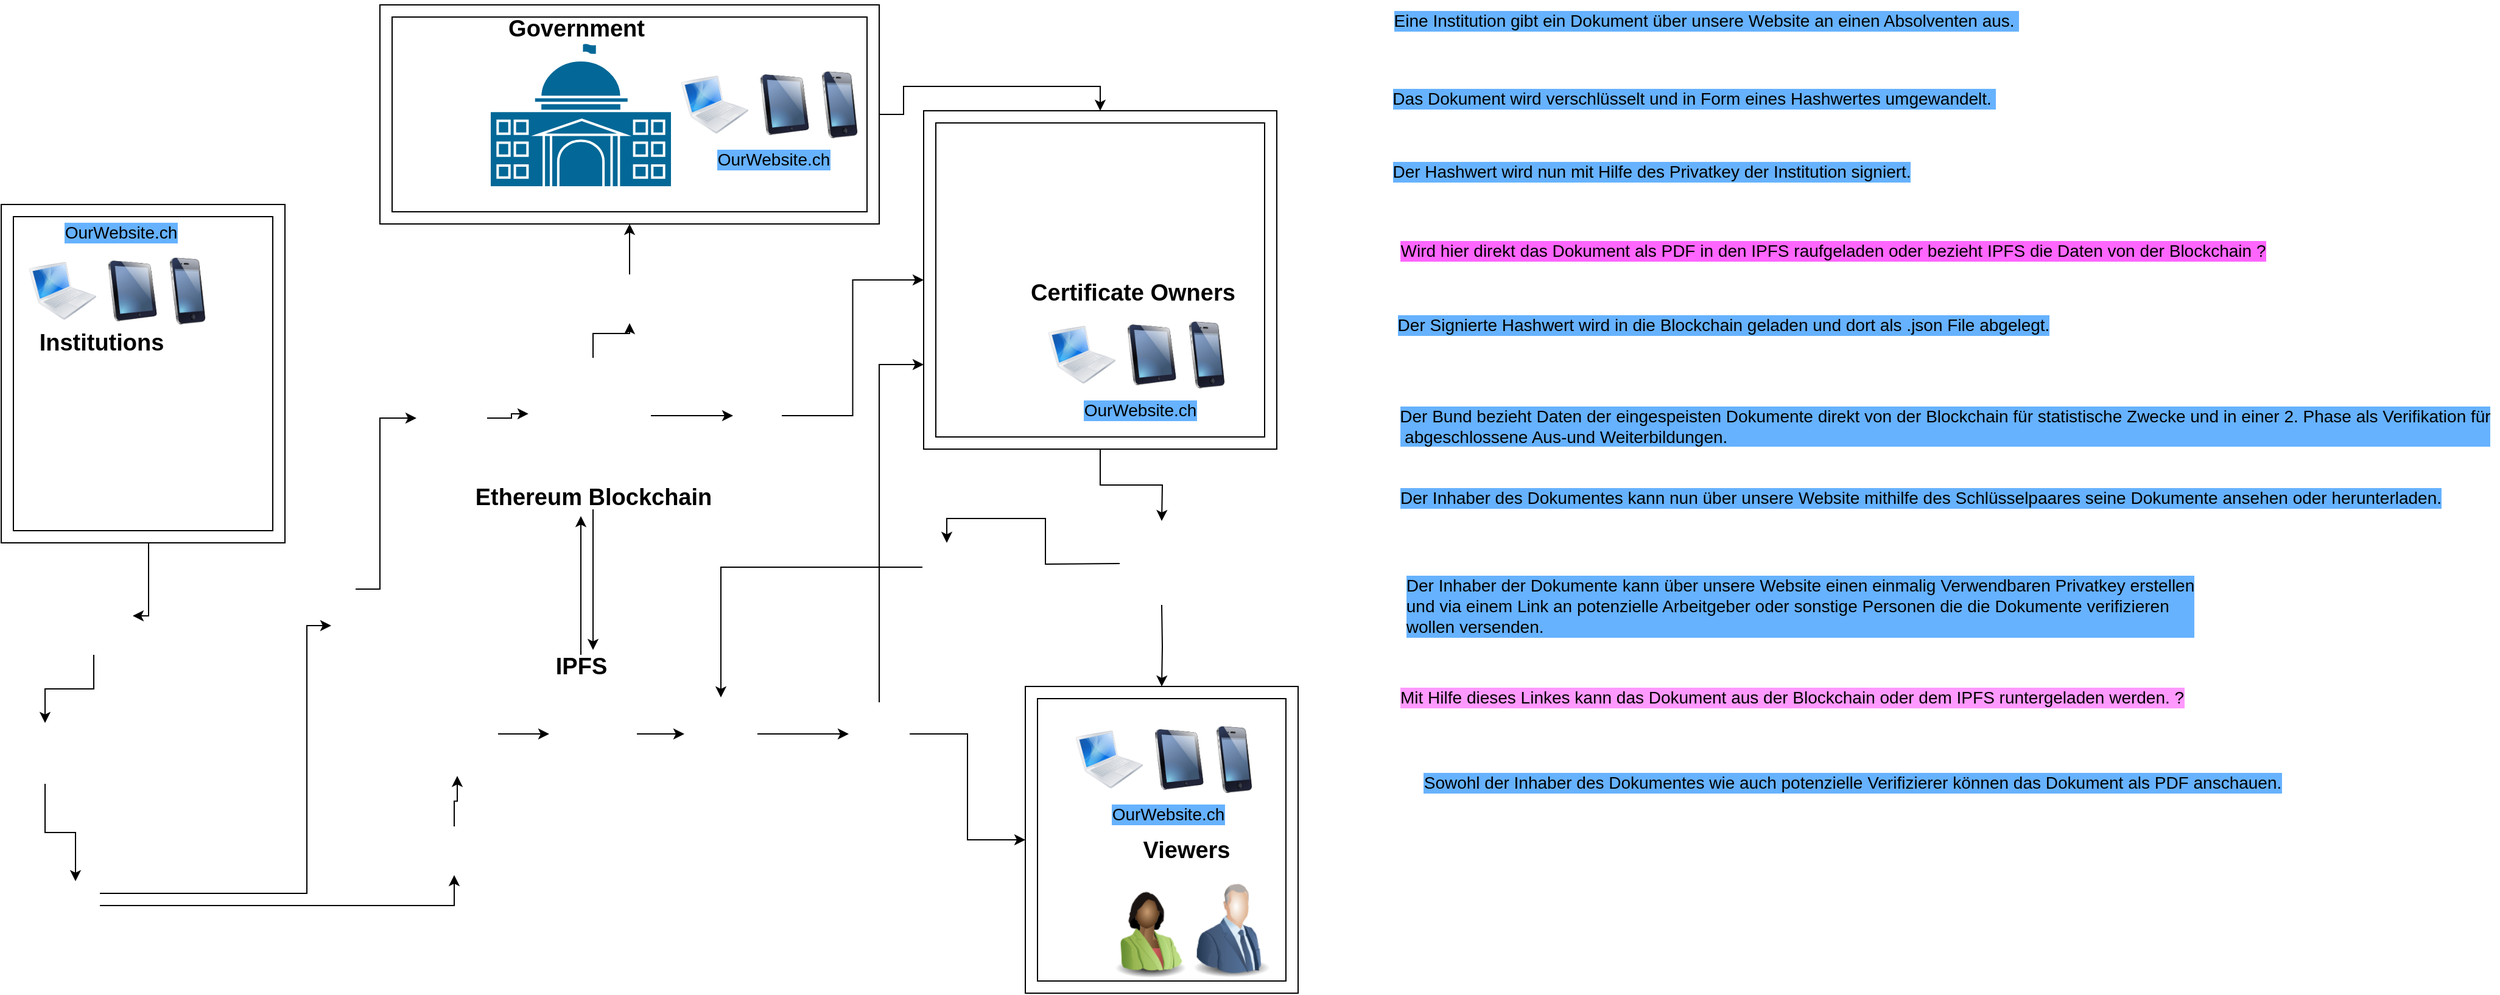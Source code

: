 <mxfile version="10.6.6" type="github"><diagram id="LoO-SVKAvbOdvh2cDljX" name="Page-1"><mxGraphModel dx="2896" dy="1094" grid="1" gridSize="10" guides="1" tooltips="1" connect="1" arrows="1" fold="1" page="1" pageScale="1" pageWidth="1100" pageHeight="850" math="0" shadow="0"><root><mxCell id="0"/><mxCell id="1" parent="0"/><mxCell id="8wt-W4BvJV8UJovlyLf7-13" value="" style="shape=mxgraph.cisco.buildings.government_building;html=1;dashed=0;fillColor=#036897;strokeColor=#ffffff;strokeWidth=2;verticalLabelPosition=bottom;verticalAlign=top" parent="1" vertex="1"><mxGeometry x="420" y="40" width="150" height="120" as="geometry"/></mxCell><mxCell id="8wt-W4BvJV8UJovlyLf7-14" value="" style="image;html=1;labelBackgroundColor=#ffffff;image=img/lib/clip_art/people/Suit_Woman_Green_Black_128x128.png" parent="1" vertex="1"><mxGeometry x="921.5" y="730" width="80" height="80" as="geometry"/></mxCell><mxCell id="8wt-W4BvJV8UJovlyLf7-15" value="" style="image;html=1;labelBackgroundColor=#ffffff;image=img/lib/clip_art/people/Suit_Man_Blue_128x128.png" parent="1" vertex="1"><mxGeometry x="989" y="730" width="80" height="80" as="geometry"/></mxCell><mxCell id="a0FkFMSqPZ42gqpdqapM-16" style="edgeStyle=orthogonalEdgeStyle;rounded=0;orthogonalLoop=1;jettySize=auto;html=1;entryX=0.5;entryY=0;entryDx=0;entryDy=0;fontSize=14;fontColor=#000000;" edge="1" parent="1" source="8wt-W4BvJV8UJovlyLf7-20" target="a0FkFMSqPZ42gqpdqapM-1"><mxGeometry relative="1" as="geometry"/></mxCell><mxCell id="8wt-W4BvJV8UJovlyLf7-20" value="" style="shape=image;html=1;verticalAlign=top;verticalLabelPosition=bottom;labelBackgroundColor=#ffffff;imageAspect=0;aspect=fixed;image=https://cdn4.iconfinder.com/data/icons/Basic_set2_Png/64/licence.png" parent="1" vertex="1"><mxGeometry x="63" y="480" width="64" height="64" as="geometry"/></mxCell><mxCell id="a0FkFMSqPZ42gqpdqapM-24" style="edgeStyle=orthogonalEdgeStyle;rounded=0;orthogonalLoop=1;jettySize=auto;html=1;entryX=0;entryY=0.5;entryDx=0;entryDy=0;fontSize=14;fontColor=#000000;entryPerimeter=0;" edge="1" parent="1" source="8wt-W4BvJV8UJovlyLf7-21" target="a0FkFMSqPZ42gqpdqapM-50"><mxGeometry relative="1" as="geometry"/></mxCell><mxCell id="8wt-W4BvJV8UJovlyLf7-21" value="" style="shape=image;html=1;verticalAlign=top;verticalLabelPosition=bottom;labelBackgroundColor=#ffffff;imageAspect=0;aspect=fixed;image=https://cdn1.iconfinder.com/data/icons/hawcons/32/699434-icon-70-document-file-pdf-128.png" parent="1" vertex="1"><mxGeometry x="715" y="583" width="50" height="52" as="geometry"/></mxCell><mxCell id="a0FkFMSqPZ42gqpdqapM-60" style="edgeStyle=orthogonalEdgeStyle;rounded=0;orthogonalLoop=1;jettySize=auto;html=1;entryX=-0.058;entryY=0.484;entryDx=0;entryDy=0;entryPerimeter=0;fontSize=14;fontColor=#000000;" edge="1" parent="1" source="8wt-W4BvJV8UJovlyLf7-22" target="8wt-W4BvJV8UJovlyLf7-16"><mxGeometry relative="1" as="geometry"/></mxCell><mxCell id="8wt-W4BvJV8UJovlyLf7-22" value="" style="shape=image;html=1;verticalAlign=top;verticalLabelPosition=bottom;labelBackgroundColor=#ffffff;imageAspect=0;aspect=fixed;image=https://cdn3.iconfinder.com/data/icons/file-set-volume-1/512/Artboard_9-128.png" parent="1" vertex="1"><mxGeometry x="360" y="320.5" width="58" height="58" as="geometry"/></mxCell><mxCell id="8wt-W4BvJV8UJovlyLf7-34" value="" style="shape=image;html=1;verticalAlign=top;verticalLabelPosition=bottom;labelBackgroundColor=#ffffff;imageAspect=0;aspect=fixed;image=https://cdn0.iconfinder.com/data/icons/Hand_Drawn_Web_Icon_Set/128/key_delete.png" parent="1" vertex="1"><mxGeometry x="350" y="57" width="51" height="51" as="geometry"/></mxCell><mxCell id="8wt-W4BvJV8UJovlyLf7-35" value="" style="shape=image;html=1;verticalAlign=top;verticalLabelPosition=bottom;labelBackgroundColor=#ffffff;imageAspect=0;aspect=fixed;image=https://cdn0.iconfinder.com/data/icons/Hand_Drawn_Web_Icon_Set/128/key_accept.png" parent="1" vertex="1"><mxGeometry x="350" y="108" width="52" height="52" as="geometry"/></mxCell><mxCell id="a0FkFMSqPZ42gqpdqapM-23" style="edgeStyle=orthogonalEdgeStyle;rounded=0;orthogonalLoop=1;jettySize=auto;html=1;entryX=0.5;entryY=0;entryDx=0;entryDy=0;fontSize=14;fontColor=#000000;" edge="1" parent="1" source="a0FkFMSqPZ42gqpdqapM-88" target="a0FkFMSqPZ42gqpdqapM-5"><mxGeometry relative="1" as="geometry"><mxPoint x="937.5" y="469" as="sourcePoint"/></mxGeometry></mxCell><mxCell id="a0FkFMSqPZ42gqpdqapM-52" style="edgeStyle=orthogonalEdgeStyle;rounded=0;orthogonalLoop=1;jettySize=auto;html=1;entryX=0.5;entryY=0;entryDx=0;entryDy=0;entryPerimeter=0;fontSize=14;fontColor=#000000;" edge="1" parent="1" target="a0FkFMSqPZ42gqpdqapM-50"><mxGeometry relative="1" as="geometry"><mxPoint x="972" y="503" as="sourcePoint"/></mxGeometry></mxCell><mxCell id="8wt-W4BvJV8UJovlyLf7-40" value="Government" style="text;html=1;resizable=0;autosize=1;align=center;verticalAlign=middle;points=[];fillColor=none;strokeColor=none;rounded=0;fontStyle=1;fontSize=19;" parent="1" vertex="1"><mxGeometry x="451" y="20" width="80" height="20" as="geometry"/></mxCell><mxCell id="a0FkFMSqPZ42gqpdqapM-117" style="edgeStyle=orthogonalEdgeStyle;rounded=0;orthogonalLoop=1;jettySize=auto;html=1;fontSize=14;fontColor=#000000;" edge="1" parent="1" source="8wt-W4BvJV8UJovlyLf7-43"><mxGeometry relative="1" as="geometry"><mxPoint x="495" y="430" as="targetPoint"/></mxGeometry></mxCell><mxCell id="8wt-W4BvJV8UJovlyLf7-43" value="IPFS" style="text;html=1;resizable=0;autosize=1;align=center;verticalAlign=middle;points=[];fillColor=none;strokeColor=none;rounded=0;fontStyle=1;fontSize=19;" parent="1" vertex="1"><mxGeometry x="475" y="544" width="40" height="20" as="geometry"/></mxCell><mxCell id="a0FkFMSqPZ42gqpdqapM-17" style="edgeStyle=orthogonalEdgeStyle;rounded=0;orthogonalLoop=1;jettySize=auto;html=1;entryX=0.5;entryY=1;entryDx=0;entryDy=0;fontSize=14;fontColor=#000000;" edge="1" parent="1" source="a0FkFMSqPZ42gqpdqapM-69" target="a0FkFMSqPZ42gqpdqapM-6"><mxGeometry relative="1" as="geometry"/></mxCell><mxCell id="a0FkFMSqPZ42gqpdqapM-79" style="edgeStyle=orthogonalEdgeStyle;rounded=0;orthogonalLoop=1;jettySize=auto;html=1;entryX=0.5;entryY=1;entryDx=0;entryDy=0;fontSize=14;fontColor=#000000;" edge="1" parent="1" source="a0FkFMSqPZ42gqpdqapM-3" target="a0FkFMSqPZ42gqpdqapM-69"><mxGeometry relative="1" as="geometry"/></mxCell><mxCell id="a0FkFMSqPZ42gqpdqapM-80" style="edgeStyle=orthogonalEdgeStyle;rounded=0;orthogonalLoop=1;jettySize=auto;html=1;exitX=1;exitY=0.25;exitDx=0;exitDy=0;fontSize=14;fontColor=#000000;entryX=0;entryY=0.5;entryDx=0;entryDy=0;" edge="1" parent="1" source="a0FkFMSqPZ42gqpdqapM-70" target="8wt-W4BvJV8UJovlyLf7-22"><mxGeometry relative="1" as="geometry"><Array as="points"><mxPoint x="330" y="490"/><mxPoint x="330" y="350"/></Array></mxGeometry></mxCell><mxCell id="a0FkFMSqPZ42gqpdqapM-3" value="" style="shape=image;html=1;verticalAlign=top;verticalLabelPosition=bottom;labelBackgroundColor=#ffffff;imageAspect=0;aspect=fixed;image=https://cdn3.iconfinder.com/data/icons/iconic-1/32/hash-128.png;fontSize=14;fontColor=#000000;" vertex="1" parent="1"><mxGeometry x="60" y="730" width="40" height="40" as="geometry"/></mxCell><mxCell id="a0FkFMSqPZ42gqpdqapM-22" style="edgeStyle=orthogonalEdgeStyle;rounded=0;orthogonalLoop=1;jettySize=auto;html=1;entryX=0;entryY=0.5;entryDx=0;entryDy=0;fontSize=14;fontColor=#000000;" edge="1" parent="1" source="a0FkFMSqPZ42gqpdqapM-5" target="8wt-W4BvJV8UJovlyLf7-21"><mxGeometry relative="1" as="geometry"/></mxCell><mxCell id="a0FkFMSqPZ42gqpdqapM-7" value="" style="group" vertex="1" connectable="0" parent="1"><mxGeometry x="42" y="182" width="297" height="270" as="geometry"/></mxCell><mxCell id="8wt-W4BvJV8UJovlyLf7-50" value="" style="group" parent="a0FkFMSqPZ42gqpdqapM-7" vertex="1" connectable="0"><mxGeometry y="35.5" width="145" height="55" as="geometry"/></mxCell><mxCell id="8wt-W4BvJV8UJovlyLf7-51" value="" style="image;html=1;labelBackgroundColor=#ffffff;image=img/lib/clip_art/computers/MacBook_128x128.png" parent="8wt-W4BvJV8UJovlyLf7-50" vertex="1"><mxGeometry y="2.5" width="55" height="50" as="geometry"/></mxCell><mxCell id="8wt-W4BvJV8UJovlyLf7-52" value="" style="image;html=1;labelBackgroundColor=#ffffff;image=img/lib/clip_art/computers/iPad_128x128.png" parent="8wt-W4BvJV8UJovlyLf7-50" vertex="1"><mxGeometry x="60" y="2.5" width="50" height="50" as="geometry"/></mxCell><mxCell id="8wt-W4BvJV8UJovlyLf7-53" value="" style="image;html=1;labelBackgroundColor=#ffffff;image=img/lib/clip_art/telecommunication/iPhone_128x128.png" parent="8wt-W4BvJV8UJovlyLf7-50" vertex="1"><mxGeometry x="115" width="30" height="55" as="geometry"/></mxCell><mxCell id="8wt-W4BvJV8UJovlyLf7-56" value="OurWebsite.ch" style="text;html=1;resizable=0;autosize=1;align=center;verticalAlign=middle;points=[];fillColor=none;strokeColor=none;rounded=0;fontSize=14;fontColor=#000000;labelBackgroundColor=#66B2FF;" parent="a0FkFMSqPZ42gqpdqapM-7" vertex="1"><mxGeometry x="5" width="140" height="30" as="geometry"/></mxCell><mxCell id="a0FkFMSqPZ42gqpdqapM-39" value="" style="verticalLabelPosition=bottom;verticalAlign=top;html=1;shape=mxgraph.basic.frame;dx=10;labelBackgroundColor=#66B2FF;fontSize=14;fontColor=#000000;" vertex="1" parent="a0FkFMSqPZ42gqpdqapM-7"><mxGeometry x="-23" y="-8" width="233" height="278" as="geometry"/></mxCell><mxCell id="a0FkFMSqPZ42gqpdqapM-8" value="" style="group" vertex="1" connectable="0" parent="1"><mxGeometry x="577.5" y="64.5" width="145" height="87.5" as="geometry"/></mxCell><mxCell id="8wt-W4BvJV8UJovlyLf7-46" value="" style="group" parent="a0FkFMSqPZ42gqpdqapM-8" vertex="1" connectable="0"><mxGeometry width="145" height="55" as="geometry"/></mxCell><mxCell id="8wt-W4BvJV8UJovlyLf7-47" value="" style="image;html=1;labelBackgroundColor=#ffffff;image=img/lib/clip_art/computers/MacBook_128x128.png" parent="8wt-W4BvJV8UJovlyLf7-46" vertex="1"><mxGeometry y="2.5" width="55" height="50" as="geometry"/></mxCell><mxCell id="8wt-W4BvJV8UJovlyLf7-48" value="" style="image;html=1;labelBackgroundColor=#ffffff;image=img/lib/clip_art/computers/iPad_128x128.png" parent="8wt-W4BvJV8UJovlyLf7-46" vertex="1"><mxGeometry x="60" y="2.5" width="50" height="50" as="geometry"/></mxCell><mxCell id="8wt-W4BvJV8UJovlyLf7-49" value="" style="image;html=1;labelBackgroundColor=#ffffff;image=img/lib/clip_art/telecommunication/iPhone_128x128.png" parent="8wt-W4BvJV8UJovlyLf7-46" vertex="1"><mxGeometry x="115" width="30" height="55" as="geometry"/></mxCell><mxCell id="8wt-W4BvJV8UJovlyLf7-55" value="OurWebsite.ch" style="text;html=1;resizable=0;autosize=1;align=center;verticalAlign=middle;points=[];fillColor=none;strokeColor=none;rounded=0;fontSize=14;fontColor=#000000;labelBackgroundColor=#66B2FF;" parent="a0FkFMSqPZ42gqpdqapM-8" vertex="1"><mxGeometry x="5" y="57.5" width="140" height="30" as="geometry"/></mxCell><mxCell id="a0FkFMSqPZ42gqpdqapM-14" value="" style="group" vertex="1" connectable="0" parent="1"><mxGeometry x="30" y="600" width="96" height="50" as="geometry"/></mxCell><mxCell id="a0FkFMSqPZ42gqpdqapM-1" value="" style="shape=image;html=1;verticalAlign=top;verticalLabelPosition=bottom;labelBackgroundColor=#ffffff;imageAspect=0;aspect=fixed;image=https://cdn4.iconfinder.com/data/icons/bussiness-and-media-outline/512/OUTLINE_Bussiness_and_Media-06-128.png;fontSize=14;fontColor=#000000;" vertex="1" parent="a0FkFMSqPZ42gqpdqapM-14"><mxGeometry width="50" height="50" as="geometry"/></mxCell><mxCell id="a0FkFMSqPZ42gqpdqapM-2" value="" style="shape=image;html=1;verticalAlign=top;verticalLabelPosition=bottom;labelBackgroundColor=#ffffff;imageAspect=0;aspect=fixed;image=https://cdn3.iconfinder.com/data/icons/iconic-1/32/hash-128.png;fontSize=14;fontColor=#000000;" vertex="1" parent="a0FkFMSqPZ42gqpdqapM-14"><mxGeometry x="56" y="5" width="40" height="40" as="geometry"/></mxCell><mxCell id="a0FkFMSqPZ42gqpdqapM-15" style="edgeStyle=orthogonalEdgeStyle;rounded=0;orthogonalLoop=1;jettySize=auto;html=1;entryX=0.5;entryY=0;entryDx=0;entryDy=0;fontSize=14;fontColor=#000000;" edge="1" parent="1" source="a0FkFMSqPZ42gqpdqapM-1" target="a0FkFMSqPZ42gqpdqapM-3"><mxGeometry relative="1" as="geometry"/></mxCell><mxCell id="a0FkFMSqPZ42gqpdqapM-25" value="" style="group" vertex="1" connectable="0" parent="1"><mxGeometry x="879" y="270" width="145" height="87.5" as="geometry"/></mxCell><mxCell id="a0FkFMSqPZ42gqpdqapM-26" value="" style="group" vertex="1" connectable="0" parent="a0FkFMSqPZ42gqpdqapM-25"><mxGeometry width="145" height="55" as="geometry"/></mxCell><mxCell id="a0FkFMSqPZ42gqpdqapM-27" value="" style="image;html=1;labelBackgroundColor=#ffffff;image=img/lib/clip_art/computers/MacBook_128x128.png" vertex="1" parent="a0FkFMSqPZ42gqpdqapM-26"><mxGeometry y="2.5" width="55" height="50" as="geometry"/></mxCell><mxCell id="a0FkFMSqPZ42gqpdqapM-28" value="" style="image;html=1;labelBackgroundColor=#ffffff;image=img/lib/clip_art/computers/iPad_128x128.png" vertex="1" parent="a0FkFMSqPZ42gqpdqapM-26"><mxGeometry x="60" y="2.5" width="50" height="50" as="geometry"/></mxCell><mxCell id="a0FkFMSqPZ42gqpdqapM-29" value="" style="image;html=1;labelBackgroundColor=#ffffff;image=img/lib/clip_art/telecommunication/iPhone_128x128.png" vertex="1" parent="a0FkFMSqPZ42gqpdqapM-26"><mxGeometry x="115" width="30" height="55" as="geometry"/></mxCell><mxCell id="a0FkFMSqPZ42gqpdqapM-30" value="OurWebsite.ch" style="text;html=1;resizable=0;autosize=1;align=center;verticalAlign=middle;points=[];fillColor=none;strokeColor=none;rounded=0;fontSize=14;fontColor=#000000;labelBackgroundColor=#66B2FF;" vertex="1" parent="a0FkFMSqPZ42gqpdqapM-25"><mxGeometry x="5" y="57.5" width="140" height="30" as="geometry"/></mxCell><mxCell id="a0FkFMSqPZ42gqpdqapM-31" value="" style="group" vertex="1" connectable="0" parent="1"><mxGeometry x="901.5" y="602.5" width="145" height="87.5" as="geometry"/></mxCell><mxCell id="a0FkFMSqPZ42gqpdqapM-32" value="" style="group" vertex="1" connectable="0" parent="a0FkFMSqPZ42gqpdqapM-31"><mxGeometry width="145" height="55" as="geometry"/></mxCell><mxCell id="a0FkFMSqPZ42gqpdqapM-33" value="" style="image;html=1;labelBackgroundColor=#ffffff;image=img/lib/clip_art/computers/MacBook_128x128.png" vertex="1" parent="a0FkFMSqPZ42gqpdqapM-32"><mxGeometry y="2.5" width="55" height="50" as="geometry"/></mxCell><mxCell id="a0FkFMSqPZ42gqpdqapM-34" value="" style="image;html=1;labelBackgroundColor=#ffffff;image=img/lib/clip_art/computers/iPad_128x128.png" vertex="1" parent="a0FkFMSqPZ42gqpdqapM-32"><mxGeometry x="60" y="2.5" width="50" height="50" as="geometry"/></mxCell><mxCell id="a0FkFMSqPZ42gqpdqapM-35" value="" style="image;html=1;labelBackgroundColor=#ffffff;image=img/lib/clip_art/telecommunication/iPhone_128x128.png" vertex="1" parent="a0FkFMSqPZ42gqpdqapM-32"><mxGeometry x="115" width="30" height="55" as="geometry"/></mxCell><mxCell id="a0FkFMSqPZ42gqpdqapM-36" value="OurWebsite.ch" style="text;html=1;resizable=0;autosize=1;align=center;verticalAlign=middle;points=[];fillColor=none;strokeColor=none;rounded=0;fontSize=14;fontColor=#000000;labelBackgroundColor=#66B2FF;" vertex="1" parent="a0FkFMSqPZ42gqpdqapM-31"><mxGeometry x="5" y="57.5" width="140" height="30" as="geometry"/></mxCell><mxCell id="a0FkFMSqPZ42gqpdqapM-37" value="" style="group" vertex="1" connectable="0" parent="1"><mxGeometry x="795.5" y="134" width="271" height="241" as="geometry"/></mxCell><mxCell id="8wt-W4BvJV8UJovlyLf7-28" value="" style="shape=image;html=1;verticalAlign=top;verticalLabelPosition=bottom;labelBackgroundColor=#ffffff;imageAspect=0;aspect=fixed;image=https://cdn1.iconfinder.com/data/icons/user-pictures/100/male3-128.png" parent="a0FkFMSqPZ42gqpdqapM-37" vertex="1"><mxGeometry x="59.5" y="4.5" width="93" height="93" as="geometry"/></mxCell><mxCell id="8wt-W4BvJV8UJovlyLf7-29" value="" style="shape=image;html=1;verticalAlign=top;verticalLabelPosition=bottom;labelBackgroundColor=#ffffff;imageAspect=0;aspect=fixed;image=https://cdn1.iconfinder.com/data/icons/user-pictures/100/female1-128.png" parent="a0FkFMSqPZ42gqpdqapM-37" vertex="1"><mxGeometry x="156" y="4.5" width="93" height="93" as="geometry"/></mxCell><mxCell id="8wt-W4BvJV8UJovlyLf7-30" value="" style="shape=image;html=1;verticalAlign=top;verticalLabelPosition=bottom;labelBackgroundColor=#ffffff;imageAspect=0;aspect=fixed;image=https://cdn0.iconfinder.com/data/icons/Hand_Drawn_Web_Icon_Set/128/key_delete.png" parent="a0FkFMSqPZ42gqpdqapM-37" vertex="1"><mxGeometry width="51" height="51" as="geometry"/></mxCell><mxCell id="8wt-W4BvJV8UJovlyLf7-31" value="" style="shape=image;html=1;verticalAlign=top;verticalLabelPosition=bottom;labelBackgroundColor=#ffffff;imageAspect=0;aspect=fixed;image=https://cdn0.iconfinder.com/data/icons/Hand_Drawn_Web_Icon_Set/128/key_accept.png" parent="a0FkFMSqPZ42gqpdqapM-37" vertex="1"><mxGeometry y="51" width="52" height="52" as="geometry"/></mxCell><mxCell id="8wt-W4BvJV8UJovlyLf7-42" value="Certificate Owners" style="text;html=1;resizable=0;autosize=1;align=center;verticalAlign=middle;points=[];fillColor=none;strokeColor=none;rounded=0;fontStyle=1;fontSize=19;" parent="a0FkFMSqPZ42gqpdqapM-37" vertex="1"><mxGeometry x="97.5" y="103" width="110" height="20" as="geometry"/></mxCell><mxCell id="a0FkFMSqPZ42gqpdqapM-40" value="" style="verticalLabelPosition=bottom;verticalAlign=top;html=1;shape=mxgraph.basic.frame;dx=10;labelBackgroundColor=#66B2FF;fontSize=14;fontColor=#000000;" vertex="1" parent="a0FkFMSqPZ42gqpdqapM-37"><mxGeometry x="-19" y="-37" width="290" height="278" as="geometry"/></mxCell><mxCell id="a0FkFMSqPZ42gqpdqapM-59" style="edgeStyle=orthogonalEdgeStyle;rounded=0;orthogonalLoop=1;jettySize=auto;html=1;entryX=0.5;entryY=0;entryDx=0;entryDy=0;entryPerimeter=0;fontSize=14;fontColor=#000000;" edge="1" parent="1" source="a0FkFMSqPZ42gqpdqapM-41" target="a0FkFMSqPZ42gqpdqapM-40"><mxGeometry relative="1" as="geometry"/></mxCell><mxCell id="a0FkFMSqPZ42gqpdqapM-41" value="" style="verticalLabelPosition=bottom;verticalAlign=top;html=1;shape=mxgraph.basic.frame;dx=10;labelBackgroundColor=#66B2FF;fontSize=14;fontColor=#000000;" vertex="1" parent="1"><mxGeometry x="330" y="10" width="410" height="180" as="geometry"/></mxCell><mxCell id="a0FkFMSqPZ42gqpdqapM-42" value="Viewers" style="text;html=1;resizable=0;autosize=1;align=center;verticalAlign=middle;points=[];fillColor=none;strokeColor=none;rounded=0;fontStyle=1;fontSize=19;" vertex="1" parent="1"><mxGeometry x="951.5" y="690" width="80" height="30" as="geometry"/></mxCell><mxCell id="a0FkFMSqPZ42gqpdqapM-50" value="" style="verticalLabelPosition=bottom;verticalAlign=top;html=1;shape=mxgraph.basic.frame;dx=10;labelBackgroundColor=#66B2FF;fontSize=14;fontColor=#000000;" vertex="1" parent="1"><mxGeometry x="860" y="570" width="224" height="252" as="geometry"/></mxCell><mxCell id="a0FkFMSqPZ42gqpdqapM-51" style="edgeStyle=orthogonalEdgeStyle;rounded=0;orthogonalLoop=1;jettySize=auto;html=1;fontSize=14;fontColor=#000000;" edge="1" parent="1" source="a0FkFMSqPZ42gqpdqapM-40"><mxGeometry relative="1" as="geometry"><mxPoint x="972" y="434" as="targetPoint"/></mxGeometry></mxCell><mxCell id="a0FkFMSqPZ42gqpdqapM-53" value="" style="group" vertex="1" connectable="0" parent="1"><mxGeometry x="360" y="573" width="280" height="72" as="geometry"/></mxCell><mxCell id="8wt-W4BvJV8UJovlyLf7-23" value="" style="shape=image;html=1;verticalAlign=top;verticalLabelPosition=bottom;labelBackgroundColor=#ffffff;imageAspect=0;aspect=fixed;image=https://cdn1.iconfinder.com/data/icons/gradient-android-apps/64/1-11-128.png" parent="a0FkFMSqPZ42gqpdqapM-53" vertex="1"><mxGeometry x="109" width="72" height="72" as="geometry"/></mxCell><mxCell id="a0FkFMSqPZ42gqpdqapM-5" value="" style="shape=image;html=1;verticalAlign=top;verticalLabelPosition=bottom;labelBackgroundColor=#ffffff;imageAspect=0;aspect=fixed;image=https://cdn2.iconfinder.com/data/icons/freecns-cumulus/32/519839-51_Coud_Arrow_Down-128.png;fontSize=14;fontColor=#000000;" vertex="1" parent="a0FkFMSqPZ42gqpdqapM-53"><mxGeometry x="220" y="6" width="60" height="60" as="geometry"/></mxCell><mxCell id="a0FkFMSqPZ42gqpdqapM-6" value="" style="shape=image;html=1;verticalAlign=top;verticalLabelPosition=bottom;labelBackgroundColor=#ffffff;imageAspect=0;aspect=fixed;image=https://cdn2.iconfinder.com/data/icons/freecns-cumulus/32/519838-50_Cloud_Arrow_Up-128.png;fontSize=14;fontColor=#000000;" vertex="1" parent="a0FkFMSqPZ42gqpdqapM-53"><mxGeometry y="1.5" width="67" height="69" as="geometry"/></mxCell><mxCell id="a0FkFMSqPZ42gqpdqapM-19" style="edgeStyle=orthogonalEdgeStyle;rounded=0;orthogonalLoop=1;jettySize=auto;html=1;entryX=0;entryY=0.5;entryDx=0;entryDy=0;fontSize=14;fontColor=#000000;" edge="1" parent="a0FkFMSqPZ42gqpdqapM-53" source="8wt-W4BvJV8UJovlyLf7-23" target="a0FkFMSqPZ42gqpdqapM-5"><mxGeometry relative="1" as="geometry"/></mxCell><mxCell id="a0FkFMSqPZ42gqpdqapM-21" style="edgeStyle=orthogonalEdgeStyle;rounded=0;orthogonalLoop=1;jettySize=auto;html=1;entryX=0;entryY=0.5;entryDx=0;entryDy=0;fontSize=14;fontColor=#000000;" edge="1" parent="a0FkFMSqPZ42gqpdqapM-53" source="a0FkFMSqPZ42gqpdqapM-6" target="8wt-W4BvJV8UJovlyLf7-23"><mxGeometry relative="1" as="geometry"/></mxCell><mxCell id="a0FkFMSqPZ42gqpdqapM-54" value="" style="group" vertex="1" connectable="0" parent="1"><mxGeometry x="440" y="300" width="130" height="124.5" as="geometry"/></mxCell><mxCell id="8wt-W4BvJV8UJovlyLf7-16" value="" style="shape=image;html=1;verticalAlign=top;verticalLabelPosition=bottom;labelBackgroundColor=#ffffff;imageAspect=0;aspect=fixed;image=https://cdn0.iconfinder.com/data/icons/blockchain-classic/256/Ethereum-128.png" parent="a0FkFMSqPZ42gqpdqapM-54" vertex="1"><mxGeometry x="17.5" width="95" height="95" as="geometry"/></mxCell><mxCell id="8wt-W4BvJV8UJovlyLf7-44" value="Ethereum Blockchain" style="text;html=1;resizable=0;autosize=1;align=center;verticalAlign=middle;points=[];fillColor=none;strokeColor=none;rounded=0;fontStyle=1;fontSize=19;" parent="a0FkFMSqPZ42gqpdqapM-54" vertex="1"><mxGeometry y="104.5" width="130" height="20" as="geometry"/></mxCell><mxCell id="a0FkFMSqPZ42gqpdqapM-56" value="" style="shape=image;html=1;verticalAlign=top;verticalLabelPosition=bottom;labelBackgroundColor=#ffffff;imageAspect=0;aspect=fixed;image=https://cdn0.iconfinder.com/data/icons/Hand_Drawn_Web_Icon_Set/128/key_delete.png;fontSize=14;fontColor=#000000;" vertex="1" parent="1"><mxGeometry x="937" y="434" width="70" height="70" as="geometry"/></mxCell><object label="" id="a0FkFMSqPZ42gqpdqapM-57"><mxCell style="edgeStyle=orthogonalEdgeStyle;rounded=0;orthogonalLoop=1;jettySize=auto;html=1;entryX=0.5;entryY=1;entryDx=0;entryDy=0;entryPerimeter=0;fontSize=14;fontColor=#000000;" edge="1" parent="1" source="a0FkFMSqPZ42gqpdqapM-74" target="a0FkFMSqPZ42gqpdqapM-41"><mxGeometry relative="1" as="geometry"/></mxCell></object><mxCell id="a0FkFMSqPZ42gqpdqapM-63" style="edgeStyle=orthogonalEdgeStyle;rounded=0;orthogonalLoop=1;jettySize=auto;html=1;entryX=0;entryY=0.5;entryDx=0;entryDy=0;entryPerimeter=0;fontSize=14;fontColor=#000000;" edge="1" parent="1" source="a0FkFMSqPZ42gqpdqapM-84" target="a0FkFMSqPZ42gqpdqapM-40"><mxGeometry relative="1" as="geometry"/></mxCell><mxCell id="a0FkFMSqPZ42gqpdqapM-64" value="" style="shape=image;html=1;verticalAlign=top;verticalLabelPosition=bottom;labelBackgroundColor=#ffffff;imageAspect=0;aspect=fixed;image=https://cdn3.iconfinder.com/data/icons/letters-and-numbers-1/32/number_1_blue-128.png;fontSize=14;fontColor=#000000;" vertex="1" parent="1"><mxGeometry x="152" y="464" width="40" height="40" as="geometry"/></mxCell><mxCell id="a0FkFMSqPZ42gqpdqapM-67" value="" style="shape=image;html=1;verticalAlign=top;verticalLabelPosition=bottom;labelBackgroundColor=#ffffff;imageAspect=0;aspect=fixed;image=https://cdn3.iconfinder.com/data/icons/letters-and-numbers-1/32/number_2_blue-128.png;fontSize=14;fontColor=#000000;" vertex="1" parent="1"><mxGeometry x="100" y="550" width="40" height="40" as="geometry"/></mxCell><mxCell id="a0FkFMSqPZ42gqpdqapM-68" value="" style="shape=image;html=1;verticalAlign=top;verticalLabelPosition=bottom;labelBackgroundColor=#ffffff;imageAspect=0;aspect=fixed;image=https://cdn3.iconfinder.com/data/icons/letters-and-numbers-1/32/number_3_blue-128.png;fontSize=14;fontColor=#000000;" vertex="1" parent="1"><mxGeometry x="86" y="662.5" width="40" height="40" as="geometry"/></mxCell><mxCell id="a0FkFMSqPZ42gqpdqapM-71" style="edgeStyle=orthogonalEdgeStyle;rounded=0;orthogonalLoop=1;jettySize=auto;html=1;exitX=0.5;exitY=0;exitDx=0;exitDy=0;entryX=0;entryY=0;entryDx=0;entryDy=208.5;entryPerimeter=0;fontSize=14;fontColor=#000000;" edge="1" parent="1" source="8wt-W4BvJV8UJovlyLf7-21" target="a0FkFMSqPZ42gqpdqapM-40"><mxGeometry relative="1" as="geometry"><Array as="points"><mxPoint x="740" y="306"/></Array></mxGeometry></mxCell><mxCell id="a0FkFMSqPZ42gqpdqapM-72" value="" style="group" vertex="1" connectable="0" parent="1"><mxGeometry x="42" y="278" width="189" height="156" as="geometry"/></mxCell><mxCell id="8wt-W4BvJV8UJovlyLf7-32" value="" style="shape=image;html=1;verticalAlign=top;verticalLabelPosition=bottom;labelBackgroundColor=#ffffff;imageAspect=0;aspect=fixed;image=https://cdn0.iconfinder.com/data/icons/small-n-flat/24/678086-institution-128.png" parent="a0FkFMSqPZ42gqpdqapM-72" vertex="1"><mxGeometry y="28" width="128" height="128" as="geometry"/></mxCell><mxCell id="8wt-W4BvJV8UJovlyLf7-36" value="" style="shape=image;html=1;verticalAlign=top;verticalLabelPosition=bottom;labelBackgroundColor=#ffffff;imageAspect=0;aspect=fixed;image=https://cdn0.iconfinder.com/data/icons/Hand_Drawn_Web_Icon_Set/128/key_delete.png" parent="a0FkFMSqPZ42gqpdqapM-72" vertex="1"><mxGeometry x="137" y="46" width="51" height="51" as="geometry"/></mxCell><mxCell id="8wt-W4BvJV8UJovlyLf7-37" value="" style="shape=image;html=1;verticalAlign=top;verticalLabelPosition=bottom;labelBackgroundColor=#ffffff;imageAspect=0;aspect=fixed;image=https://cdn0.iconfinder.com/data/icons/Hand_Drawn_Web_Icon_Set/128/key_accept.png" parent="a0FkFMSqPZ42gqpdqapM-72" vertex="1"><mxGeometry x="137" y="97" width="52" height="52" as="geometry"/></mxCell><mxCell id="8wt-W4BvJV8UJovlyLf7-41" value="Institutions" style="text;html=1;resizable=0;autosize=1;align=center;verticalAlign=middle;points=[];fillColor=none;strokeColor=none;rounded=0;fontStyle=1;fontSize=19;" parent="a0FkFMSqPZ42gqpdqapM-72" vertex="1"><mxGeometry x="24" width="70" height="20" as="geometry"/></mxCell><mxCell id="a0FkFMSqPZ42gqpdqapM-73" style="edgeStyle=orthogonalEdgeStyle;rounded=0;orthogonalLoop=1;jettySize=auto;html=1;entryX=1;entryY=0.5;entryDx=0;entryDy=0;fontSize=14;fontColor=#000000;" edge="1" parent="1" source="a0FkFMSqPZ42gqpdqapM-39" target="8wt-W4BvJV8UJovlyLf7-20"><mxGeometry relative="1" as="geometry"><Array as="points"><mxPoint x="140" y="450"/></Array></mxGeometry></mxCell><mxCell id="a0FkFMSqPZ42gqpdqapM-74" value="" style="shape=image;html=1;verticalAlign=top;verticalLabelPosition=bottom;labelBackgroundColor=#ffffff;imageAspect=0;aspect=fixed;image=https://cdn3.iconfinder.com/data/icons/letters-and-numbers-1/32/number_6_blue-128.png;fontSize=14;fontColor=#000000;" vertex="1" parent="1"><mxGeometry x="515" y="231.5" width="40" height="40" as="geometry"/></mxCell><object label="" id="a0FkFMSqPZ42gqpdqapM-75"><mxCell style="edgeStyle=orthogonalEdgeStyle;rounded=0;orthogonalLoop=1;jettySize=auto;html=1;entryX=0.5;entryY=1;entryDx=0;entryDy=0;entryPerimeter=0;fontSize=14;fontColor=#000000;" edge="1" parent="1" source="8wt-W4BvJV8UJovlyLf7-16" target="a0FkFMSqPZ42gqpdqapM-74"><mxGeometry relative="1" as="geometry"><mxPoint x="505" y="300" as="sourcePoint"/><mxPoint x="535" y="190" as="targetPoint"/></mxGeometry></mxCell></object><mxCell id="a0FkFMSqPZ42gqpdqapM-69" value="" style="shape=image;html=1;verticalAlign=top;verticalLabelPosition=bottom;labelBackgroundColor=#ffffff;imageAspect=0;aspect=fixed;image=https://cdn3.iconfinder.com/data/icons/letters-and-numbers-1/32/number_4_blue-128.png;fontSize=14;fontColor=#000000;" vertex="1" parent="1"><mxGeometry x="368" y="685" width="46" height="40" as="geometry"/></mxCell><mxCell id="a0FkFMSqPZ42gqpdqapM-70" value="" style="shape=image;html=1;verticalAlign=top;verticalLabelPosition=bottom;labelBackgroundColor=#ffffff;imageAspect=0;aspect=fixed;image=https://cdn3.iconfinder.com/data/icons/letters-and-numbers-1/32/number_5_blue-128.png;fontSize=14;fontColor=#000000;" vertex="1" parent="1"><mxGeometry x="270" y="480" width="40" height="40" as="geometry"/></mxCell><mxCell id="a0FkFMSqPZ42gqpdqapM-81" style="edgeStyle=orthogonalEdgeStyle;rounded=0;orthogonalLoop=1;jettySize=auto;html=1;exitX=1;exitY=0.25;exitDx=0;exitDy=0;fontSize=14;fontColor=#000000;entryX=0.5;entryY=1;entryDx=0;entryDy=0;" edge="1" parent="1" source="a0FkFMSqPZ42gqpdqapM-3" target="a0FkFMSqPZ42gqpdqapM-70"><mxGeometry relative="1" as="geometry"><mxPoint x="100" y="740" as="sourcePoint"/><mxPoint x="360" y="350" as="targetPoint"/><Array as="points"><mxPoint x="270" y="740"/><mxPoint x="270" y="520"/></Array></mxGeometry></mxCell><mxCell id="a0FkFMSqPZ42gqpdqapM-84" value="" style="shape=image;html=1;verticalAlign=top;verticalLabelPosition=bottom;labelBackgroundColor=#ffffff;imageAspect=0;aspect=fixed;image=https://cdn3.iconfinder.com/data/icons/letters-and-numbers-1/32/number_7_blue-128.png;fontSize=14;fontColor=#000000;" vertex="1" parent="1"><mxGeometry x="620" y="327.5" width="40" height="40" as="geometry"/></mxCell><mxCell id="a0FkFMSqPZ42gqpdqapM-85" style="edgeStyle=orthogonalEdgeStyle;rounded=0;orthogonalLoop=1;jettySize=auto;html=1;entryX=0;entryY=0.5;entryDx=0;entryDy=0;entryPerimeter=0;fontSize=14;fontColor=#000000;" edge="1" parent="1" source="8wt-W4BvJV8UJovlyLf7-16" target="a0FkFMSqPZ42gqpdqapM-84"><mxGeometry relative="1" as="geometry"><mxPoint x="552.5" y="348" as="sourcePoint"/><mxPoint x="777" y="236" as="targetPoint"/></mxGeometry></mxCell><mxCell id="a0FkFMSqPZ42gqpdqapM-87" value="" style="shape=image;html=1;verticalAlign=top;verticalLabelPosition=bottom;labelBackgroundColor=#ffffff;imageAspect=0;aspect=fixed;image=https://cdn3.iconfinder.com/data/icons/letters-and-numbers-1/32/number_8_blue-128.png;fontSize=14;fontColor=#000000;" vertex="1" parent="1"><mxGeometry x="1011.5" y="444" width="40" height="40" as="geometry"/></mxCell><mxCell id="a0FkFMSqPZ42gqpdqapM-88" value="" style="shape=image;html=1;verticalAlign=top;verticalLabelPosition=bottom;labelBackgroundColor=#ffffff;imageAspect=0;aspect=fixed;image=https://cdn3.iconfinder.com/data/icons/letters-and-numbers-1/32/number_9_blue-128.png;fontSize=14;fontColor=#000000;" vertex="1" parent="1"><mxGeometry x="775.5" y="452" width="40" height="40" as="geometry"/></mxCell><mxCell id="a0FkFMSqPZ42gqpdqapM-89" style="edgeStyle=orthogonalEdgeStyle;rounded=0;orthogonalLoop=1;jettySize=auto;html=1;entryX=0.5;entryY=0;entryDx=0;entryDy=0;fontSize=14;fontColor=#000000;" edge="1" parent="1" target="a0FkFMSqPZ42gqpdqapM-88"><mxGeometry relative="1" as="geometry"><mxPoint x="937.5" y="469" as="sourcePoint"/><mxPoint x="610" y="579" as="targetPoint"/></mxGeometry></mxCell><mxCell id="a0FkFMSqPZ42gqpdqapM-92" value="" style="group" vertex="1" connectable="0" parent="1"><mxGeometry x="761" y="705" width="70" height="75" as="geometry"/></mxCell><mxCell id="a0FkFMSqPZ42gqpdqapM-90" value="" style="shape=image;html=1;verticalAlign=top;verticalLabelPosition=bottom;labelBackgroundColor=#ffffff;imageAspect=0;aspect=fixed;image=https://cdn3.iconfinder.com/data/icons/letters-and-numbers-1/32/number_1_blue-128.png;fontSize=14;fontColor=#000000;" vertex="1" parent="a0FkFMSqPZ42gqpdqapM-92"><mxGeometry width="30.202" height="30.202" as="geometry"/></mxCell><mxCell id="a0FkFMSqPZ42gqpdqapM-91" value="" style="shape=image;html=1;verticalAlign=top;verticalLabelPosition=bottom;labelBackgroundColor=#ffffff;imageAspect=0;aspect=fixed;image=https://cdn3.iconfinder.com/data/icons/letters-and-numbers-1/32/number_0_blue-128.png;fontSize=14;fontColor=#000000;" vertex="1" parent="a0FkFMSqPZ42gqpdqapM-92"><mxGeometry x="29.73" width="30.202" height="30.202" as="geometry"/></mxCell><mxCell id="a0FkFMSqPZ42gqpdqapM-95" value="" style="group" vertex="1" connectable="0" parent="1"><mxGeometry x="809" y="20" width="70" height="50" as="geometry"/></mxCell><mxCell id="a0FkFMSqPZ42gqpdqapM-93" value="" style="shape=image;html=1;verticalAlign=top;verticalLabelPosition=bottom;labelBackgroundColor=#ffffff;imageAspect=0;aspect=fixed;image=https://cdn3.iconfinder.com/data/icons/letters-and-numbers-1/32/number_1_blue-128.png;fontSize=14;fontColor=#000000;" vertex="1" parent="a0FkFMSqPZ42gqpdqapM-95"><mxGeometry width="40.27" height="40.27" as="geometry"/></mxCell><mxCell id="a0FkFMSqPZ42gqpdqapM-94" value="" style="shape=image;html=1;verticalAlign=top;verticalLabelPosition=bottom;labelBackgroundColor=#ffffff;imageAspect=0;aspect=fixed;image=https://cdn3.iconfinder.com/data/icons/letters-and-numbers-1/32/number_1_blue-128.png;fontSize=14;fontColor=#000000;" vertex="1" parent="a0FkFMSqPZ42gqpdqapM-95"><mxGeometry x="29.73" width="40.27" height="40.27" as="geometry"/></mxCell><mxCell id="a0FkFMSqPZ42gqpdqapM-96" value="" style="shape=image;html=1;verticalAlign=top;verticalLabelPosition=bottom;labelBackgroundColor=#ffffff;imageAspect=0;aspect=fixed;image=https://cdn3.iconfinder.com/data/icons/letters-and-numbers-1/32/number_1_blue-128.png;fontSize=14;fontColor=#000000;" vertex="1" parent="1"><mxGeometry x="1100" y="6" width="54" height="54" as="geometry"/></mxCell><mxCell id="a0FkFMSqPZ42gqpdqapM-97" value="&lt;div style=&quot;text-align: left&quot;&gt;Eine Institution gibt ein Dokument über unsere Website an einen Absolventen aus.&amp;nbsp;&lt;/div&gt;" style="text;html=1;resizable=0;autosize=1;align=center;verticalAlign=middle;points=[];fillColor=none;strokeColor=none;rounded=0;labelBackgroundColor=#66B2FF;fontSize=14;fontColor=#000000;" vertex="1" parent="1"><mxGeometry x="1154" y="13" width="530" height="20" as="geometry"/></mxCell><mxCell id="a0FkFMSqPZ42gqpdqapM-98" value="" style="shape=image;html=1;verticalAlign=top;verticalLabelPosition=bottom;labelBackgroundColor=#ffffff;imageAspect=0;aspect=fixed;image=https://cdn3.iconfinder.com/data/icons/letters-and-numbers-1/32/number_2_blue-128.png;fontSize=14;fontColor=#000000;" vertex="1" parent="1"><mxGeometry x="1101" y="67" width="53" height="53" as="geometry"/></mxCell><mxCell id="a0FkFMSqPZ42gqpdqapM-99" value="&lt;div style=&quot;text-align: left&quot;&gt;Das Dokument wird verschlüsselt und in Form eines Hashwertes umgewandelt.&amp;nbsp;&lt;/div&gt;" style="text;html=1;resizable=0;autosize=1;align=center;verticalAlign=middle;points=[];fillColor=none;strokeColor=none;rounded=0;labelBackgroundColor=#66B2FF;fontSize=14;fontColor=#000000;" vertex="1" parent="1"><mxGeometry x="1154" y="77" width="510" height="20" as="geometry"/></mxCell><mxCell id="a0FkFMSqPZ42gqpdqapM-100" value="" style="shape=image;html=1;verticalAlign=top;verticalLabelPosition=bottom;labelBackgroundColor=#ffffff;imageAspect=0;aspect=fixed;image=https://cdn3.iconfinder.com/data/icons/letters-and-numbers-1/32/number_3_blue-128.png;fontSize=14;fontColor=#000000;" vertex="1" parent="1"><mxGeometry x="1101" y="133" width="57" height="57" as="geometry"/></mxCell><mxCell id="a0FkFMSqPZ42gqpdqapM-101" value="&lt;div style=&quot;text-align: left&quot;&gt;Der Hashwert wird nun mit Hilfe des Privatkey der Institution signiert.&lt;/div&gt;" style="text;html=1;resizable=0;autosize=1;align=center;verticalAlign=middle;points=[];fillColor=none;strokeColor=none;rounded=0;labelBackgroundColor=#66B2FF;fontSize=14;fontColor=#000000;" vertex="1" parent="1"><mxGeometry x="1154" y="137" width="440" height="20" as="geometry"/></mxCell><mxCell id="a0FkFMSqPZ42gqpdqapM-102" value="" style="shape=image;html=1;verticalAlign=top;verticalLabelPosition=bottom;labelBackgroundColor=#ffffff;imageAspect=0;aspect=fixed;image=https://cdn3.iconfinder.com/data/icons/letters-and-numbers-1/32/number_4_blue-128.png;fontSize=14;fontColor=#000000;" vertex="1" parent="1"><mxGeometry x="1101" y="196" width="54" height="54" as="geometry"/></mxCell><mxCell id="a0FkFMSqPZ42gqpdqapM-103" value="&lt;div style=&quot;text-align: left&quot;&gt;Wird hier direkt das Dokument als PDF in den IPFS raufgeladen oder bezieht IPFS die Daten von der Blockchain ?&lt;/div&gt;" style="text;html=1;resizable=0;autosize=1;align=center;verticalAlign=middle;points=[];fillColor=none;strokeColor=none;rounded=0;labelBackgroundColor=#FF66FF;fontSize=14;fontColor=#000000;" vertex="1" parent="1"><mxGeometry x="1158" y="202" width="730" height="20" as="geometry"/></mxCell><mxCell id="a0FkFMSqPZ42gqpdqapM-104" value="" style="shape=image;html=1;verticalAlign=top;verticalLabelPosition=bottom;labelBackgroundColor=#ffffff;imageAspect=0;aspect=fixed;image=https://cdn3.iconfinder.com/data/icons/letters-and-numbers-1/32/number_5_blue-128.png;fontSize=14;fontColor=#000000;" vertex="1" parent="1"><mxGeometry x="1101" y="261" width="59" height="59" as="geometry"/></mxCell><mxCell id="a0FkFMSqPZ42gqpdqapM-105" value="&lt;div style=&quot;text-align: left&quot;&gt;Der Signierte Hashwert wird in die Blockchain geladen und dort als .json File abgelegt.&lt;/div&gt;" style="text;html=1;resizable=0;autosize=1;align=center;verticalAlign=middle;points=[];fillColor=none;strokeColor=none;rounded=0;labelBackgroundColor=#66B2FF;fontSize=14;fontColor=#000000;" vertex="1" parent="1"><mxGeometry x="1158" y="262.5" width="550" height="20" as="geometry"/></mxCell><mxCell id="a0FkFMSqPZ42gqpdqapM-106" value="" style="shape=image;html=1;verticalAlign=top;verticalLabelPosition=bottom;labelBackgroundColor=#ffffff;imageAspect=0;aspect=fixed;image=https://cdn3.iconfinder.com/data/icons/letters-and-numbers-1/32/number_6_blue-128.png;fontSize=14;fontColor=#000000;" vertex="1" parent="1"><mxGeometry x="1101" y="331" width="59" height="59" as="geometry"/></mxCell><mxCell id="a0FkFMSqPZ42gqpdqapM-107" value="&lt;div style=&quot;text-align: left&quot;&gt;Der Bund bezieht Daten der eingespeisten Dokumente direkt von der Blockchain für statistische Zwecke und in einer 2. Phase als Verifikation für&lt;/div&gt;&lt;div style=&quot;text-align: left&quot;&gt;&amp;nbsp;abgeschlossene Aus-und Weiterbildungen.&lt;/div&gt;" style="text;html=1;resizable=0;autosize=1;align=center;verticalAlign=middle;points=[];fillColor=none;strokeColor=none;rounded=0;labelBackgroundColor=#66B2FF;fontSize=14;fontColor=#000000;" vertex="1" parent="1"><mxGeometry x="1160" y="336" width="910" height="40" as="geometry"/></mxCell><mxCell id="a0FkFMSqPZ42gqpdqapM-108" value="" style="shape=image;html=1;verticalAlign=top;verticalLabelPosition=bottom;labelBackgroundColor=#ffffff;imageAspect=0;aspect=fixed;image=https://cdn3.iconfinder.com/data/icons/letters-and-numbers-1/32/number_7_blue-128.png;fontSize=14;fontColor=#000000;" vertex="1" parent="1"><mxGeometry x="1101" y="395" width="65" height="65" as="geometry"/></mxCell><mxCell id="a0FkFMSqPZ42gqpdqapM-109" value="&lt;div style=&quot;text-align: left&quot;&gt;Der Inhaber des Dokumentes kann nun über unsere Website mithilfe des Schlüsselpaares seine Dokumente ansehen oder herunterladen.&lt;/div&gt;" style="text;html=1;resizable=0;autosize=1;align=center;verticalAlign=middle;points=[];fillColor=none;strokeColor=none;rounded=0;labelBackgroundColor=#66B2FF;fontSize=14;fontColor=#000000;" vertex="1" parent="1"><mxGeometry x="1160" y="404.5" width="870" height="20" as="geometry"/></mxCell><mxCell id="a0FkFMSqPZ42gqpdqapM-110" value="" style="shape=image;html=1;verticalAlign=top;verticalLabelPosition=bottom;labelBackgroundColor=#ffffff;imageAspect=0;aspect=fixed;image=https://cdn3.iconfinder.com/data/icons/letters-and-numbers-1/32/number_8_blue-128.png;fontSize=14;fontColor=#000000;" vertex="1" parent="1"><mxGeometry x="1101" y="469" width="61" height="61" as="geometry"/></mxCell><mxCell id="a0FkFMSqPZ42gqpdqapM-111" value="&lt;div style=&quot;text-align: left&quot;&gt;Der Inhaber der Dokumente kann über unsere Website&amp;nbsp;&lt;span&gt;einen einmalig Verwendbaren Privatkey erstellen&lt;/span&gt;&lt;/div&gt;&lt;div style=&quot;text-align: left&quot;&gt;&lt;span&gt;und via einem Link an potenzielle Arbeitgeber oder sonstige Personen die die Dokumente verifizieren&lt;/span&gt;&lt;/div&gt;&lt;div style=&quot;text-align: left&quot;&gt;wollen versenden.&amp;nbsp;&amp;nbsp;&lt;/div&gt;" style="text;html=1;resizable=0;autosize=1;align=center;verticalAlign=middle;points=[];fillColor=none;strokeColor=none;rounded=0;labelBackgroundColor=#66B2FF;fontSize=14;fontColor=#000000;" vertex="1" parent="1"><mxGeometry x="1166" y="474" width="660" height="60" as="geometry"/></mxCell><mxCell id="a0FkFMSqPZ42gqpdqapM-112" value="" style="shape=image;html=1;verticalAlign=top;verticalLabelPosition=bottom;labelBackgroundColor=#ffffff;imageAspect=0;aspect=fixed;image=https://cdn3.iconfinder.com/data/icons/letters-and-numbers-1/32/number_9_blue-128.png;fontSize=14;fontColor=#000000;" vertex="1" parent="1"><mxGeometry x="1101" y="554" width="66" height="66" as="geometry"/></mxCell><mxCell id="a0FkFMSqPZ42gqpdqapM-113" value="Mit Hilfe dieses Linkes kann das Dokument aus der Blockchain oder dem IPFS runtergeladen werden. ?" style="text;html=1;fontSize=14;fontColor=#000000;labelBackgroundColor=#FF99FF;" vertex="1" parent="1"><mxGeometry x="1166" y="564" width="640" height="30" as="geometry"/></mxCell><mxCell id="a0FkFMSqPZ42gqpdqapM-118" style="edgeStyle=orthogonalEdgeStyle;rounded=0;orthogonalLoop=1;jettySize=auto;html=1;fontSize=14;fontColor=#000000;" edge="1" parent="1" source="8wt-W4BvJV8UJovlyLf7-44"><mxGeometry relative="1" as="geometry"><mxPoint x="505" y="540" as="targetPoint"/></mxGeometry></mxCell><mxCell id="a0FkFMSqPZ42gqpdqapM-119" value="" style="shape=image;html=1;verticalAlign=top;verticalLabelPosition=bottom;labelBackgroundColor=#ffffff;imageAspect=0;aspect=fixed;image=https://cdn4.iconfinder.com/data/icons/universal-7/614/13_-_Question-128.png;fontSize=14;fontColor=#000000;" vertex="1" parent="1"><mxGeometry x="486" y="434" width="85" height="85" as="geometry"/></mxCell><mxCell id="a0FkFMSqPZ42gqpdqapM-120" value="" style="shape=image;html=1;verticalAlign=top;verticalLabelPosition=bottom;labelBackgroundColor=#ffffff;imageAspect=0;aspect=fixed;image=https://cdn3.iconfinder.com/data/icons/letters-and-numbers-1/32/number_1_blue-128.png;fontSize=14;fontColor=#000000;" vertex="1" parent="1"><mxGeometry x="1101" y="632" width="48" height="48" as="geometry"/></mxCell><mxCell id="a0FkFMSqPZ42gqpdqapM-121" value="" style="shape=image;html=1;verticalAlign=top;verticalLabelPosition=bottom;labelBackgroundColor=#ffffff;imageAspect=0;aspect=fixed;image=https://cdn3.iconfinder.com/data/icons/letters-and-numbers-1/32/number_0_blue-128.png;fontSize=14;fontColor=#000000;" vertex="1" parent="1"><mxGeometry x="1134" y="635" width="45" height="45" as="geometry"/></mxCell><mxCell id="a0FkFMSqPZ42gqpdqapM-122" value="&lt;div style=&quot;text-align: left&quot;&gt;Sowohl der Inhaber des Dokumentes wie auch potenzielle Verifizierer können das Dokument als PDF anschauen.&lt;/div&gt;" style="text;html=1;resizable=0;autosize=1;align=center;verticalAlign=middle;points=[];fillColor=none;strokeColor=none;rounded=0;labelBackgroundColor=#66B2FF;fontSize=14;fontColor=#000000;" vertex="1" parent="1"><mxGeometry x="1179" y="639" width="720" height="20" as="geometry"/></mxCell></root></mxGraphModel></diagram></mxfile>